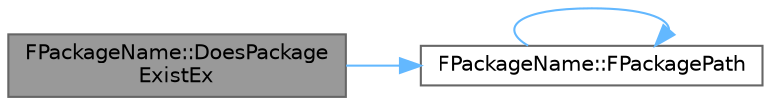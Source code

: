 digraph "FPackageName::DoesPackageExistEx"
{
 // INTERACTIVE_SVG=YES
 // LATEX_PDF_SIZE
  bgcolor="transparent";
  edge [fontname=Helvetica,fontsize=10,labelfontname=Helvetica,labelfontsize=10];
  node [fontname=Helvetica,fontsize=10,shape=box,height=0.2,width=0.4];
  rankdir="LR";
  Node1 [id="Node000001",label="FPackageName::DoesPackage\lExistEx",height=0.2,width=0.4,color="gray40", fillcolor="grey60", style="filled", fontcolor="black",tooltip="Checks if the package exists in IOStore containers, on disk outside of IOStore, both,..."];
  Node1 -> Node2 [id="edge1_Node000001_Node000002",color="steelblue1",style="solid",tooltip=" "];
  Node2 [id="Node000002",label="FPackageName::FPackagePath",height=0.2,width=0.4,color="grey40", fillcolor="white", style="filled",URL="$d0/db0/classFPackageName.html#a57a0181a03d99a99a0a8cedbb3280d15",tooltip=" "];
  Node2 -> Node2 [id="edge2_Node000002_Node000002",color="steelblue1",style="solid",tooltip=" "];
}
